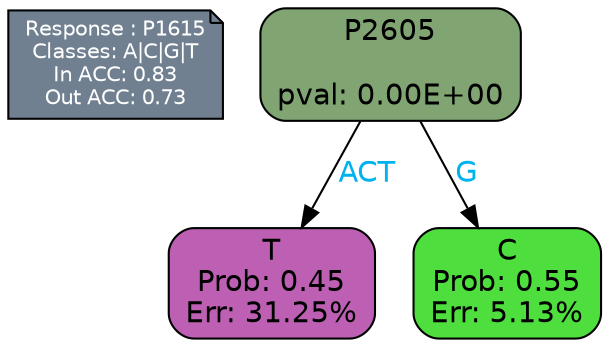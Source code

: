 digraph Tree {
node [shape=box, style="filled, rounded", color="black", fontname=helvetica] ;
graph [ranksep=equally, splines=polylines, bgcolor=transparent, dpi=600] ;
edge [fontname=helvetica] ;
LEGEND [label="Response : P1615
Classes: A|C|G|T
In ACC: 0.83
Out ACC: 0.73
",shape=note,align=left,style=filled,fillcolor="slategray",fontcolor="white",fontsize=10];1 [label="P2605

pval: 0.00E+00", fillcolor="#80a573"] ;
2 [label="T
Prob: 0.45
Err: 31.25%", fillcolor="#bd60b4"] ;
3 [label="C
Prob: 0.55
Err: 5.13%", fillcolor="#4ede3d"] ;
1 -> 2 [label="ACT",fontcolor=deepskyblue2] ;
1 -> 3 [label="G",fontcolor=deepskyblue2] ;
{rank = same; 2;3;}{rank = same; LEGEND;1;}}